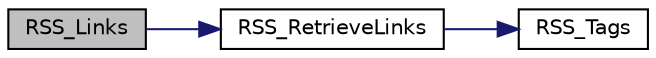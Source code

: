 digraph G
{
  edge [fontname="Helvetica",fontsize="10",labelfontname="Helvetica",labelfontsize="10"];
  node [fontname="Helvetica",fontsize="10",shape=record];
  rankdir="LR";
  Node1 [label="RSS_Links",height=0.2,width=0.4,color="black", fillcolor="grey75", style="filled" fontcolor="black"];
  Node1 -> Node2 [color="midnightblue",fontsize="10",style="solid",fontname="Helvetica"];
  Node2 [label="RSS_RetrieveLinks",height=0.2,width=0.4,color="black", fillcolor="white", style="filled",URL="$rsslib_8php.html#a290b63855f88d234b598f8bcf510d504"];
  Node2 -> Node3 [color="midnightblue",fontsize="10",style="solid",fontname="Helvetica"];
  Node3 [label="RSS_Tags",height=0.2,width=0.4,color="black", fillcolor="white", style="filled",URL="$rsslib_8php.html#a1c9ed082051a2788582ebe80a146d538"];
}
